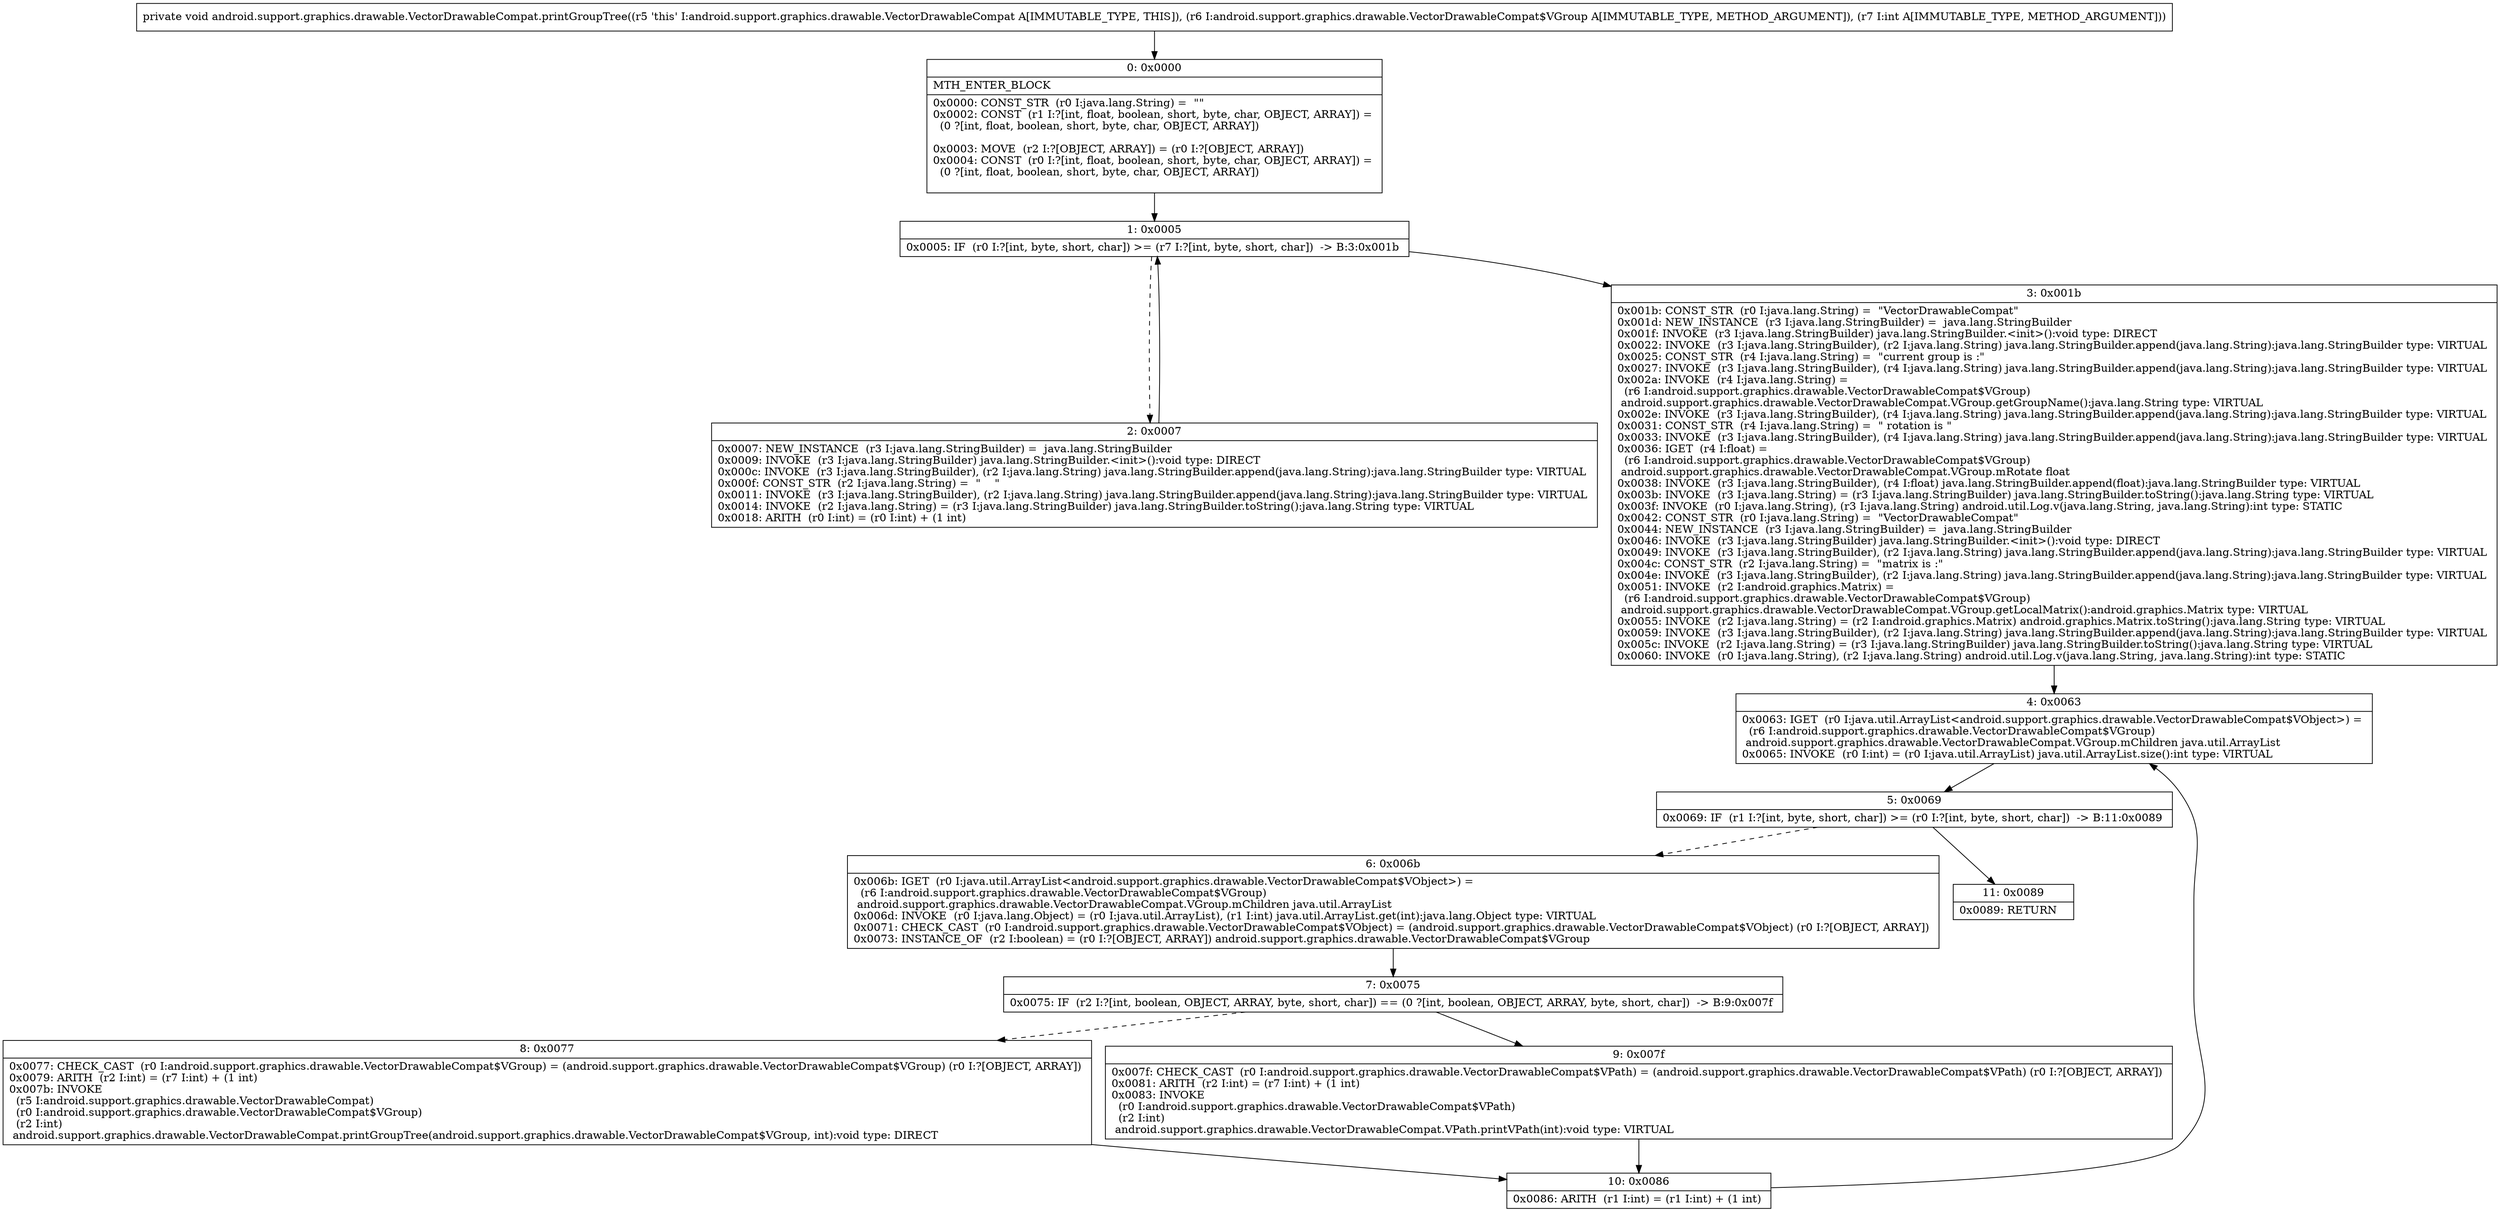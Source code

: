 digraph "CFG forandroid.support.graphics.drawable.VectorDrawableCompat.printGroupTree(Landroid\/support\/graphics\/drawable\/VectorDrawableCompat$VGroup;I)V" {
Node_0 [shape=record,label="{0\:\ 0x0000|MTH_ENTER_BLOCK\l|0x0000: CONST_STR  (r0 I:java.lang.String) =  \"\" \l0x0002: CONST  (r1 I:?[int, float, boolean, short, byte, char, OBJECT, ARRAY]) = \l  (0 ?[int, float, boolean, short, byte, char, OBJECT, ARRAY])\l \l0x0003: MOVE  (r2 I:?[OBJECT, ARRAY]) = (r0 I:?[OBJECT, ARRAY]) \l0x0004: CONST  (r0 I:?[int, float, boolean, short, byte, char, OBJECT, ARRAY]) = \l  (0 ?[int, float, boolean, short, byte, char, OBJECT, ARRAY])\l \l}"];
Node_1 [shape=record,label="{1\:\ 0x0005|0x0005: IF  (r0 I:?[int, byte, short, char]) \>= (r7 I:?[int, byte, short, char])  \-\> B:3:0x001b \l}"];
Node_2 [shape=record,label="{2\:\ 0x0007|0x0007: NEW_INSTANCE  (r3 I:java.lang.StringBuilder) =  java.lang.StringBuilder \l0x0009: INVOKE  (r3 I:java.lang.StringBuilder) java.lang.StringBuilder.\<init\>():void type: DIRECT \l0x000c: INVOKE  (r3 I:java.lang.StringBuilder), (r2 I:java.lang.String) java.lang.StringBuilder.append(java.lang.String):java.lang.StringBuilder type: VIRTUAL \l0x000f: CONST_STR  (r2 I:java.lang.String) =  \"    \" \l0x0011: INVOKE  (r3 I:java.lang.StringBuilder), (r2 I:java.lang.String) java.lang.StringBuilder.append(java.lang.String):java.lang.StringBuilder type: VIRTUAL \l0x0014: INVOKE  (r2 I:java.lang.String) = (r3 I:java.lang.StringBuilder) java.lang.StringBuilder.toString():java.lang.String type: VIRTUAL \l0x0018: ARITH  (r0 I:int) = (r0 I:int) + (1 int) \l}"];
Node_3 [shape=record,label="{3\:\ 0x001b|0x001b: CONST_STR  (r0 I:java.lang.String) =  \"VectorDrawableCompat\" \l0x001d: NEW_INSTANCE  (r3 I:java.lang.StringBuilder) =  java.lang.StringBuilder \l0x001f: INVOKE  (r3 I:java.lang.StringBuilder) java.lang.StringBuilder.\<init\>():void type: DIRECT \l0x0022: INVOKE  (r3 I:java.lang.StringBuilder), (r2 I:java.lang.String) java.lang.StringBuilder.append(java.lang.String):java.lang.StringBuilder type: VIRTUAL \l0x0025: CONST_STR  (r4 I:java.lang.String) =  \"current group is :\" \l0x0027: INVOKE  (r3 I:java.lang.StringBuilder), (r4 I:java.lang.String) java.lang.StringBuilder.append(java.lang.String):java.lang.StringBuilder type: VIRTUAL \l0x002a: INVOKE  (r4 I:java.lang.String) = \l  (r6 I:android.support.graphics.drawable.VectorDrawableCompat$VGroup)\l android.support.graphics.drawable.VectorDrawableCompat.VGroup.getGroupName():java.lang.String type: VIRTUAL \l0x002e: INVOKE  (r3 I:java.lang.StringBuilder), (r4 I:java.lang.String) java.lang.StringBuilder.append(java.lang.String):java.lang.StringBuilder type: VIRTUAL \l0x0031: CONST_STR  (r4 I:java.lang.String) =  \" rotation is \" \l0x0033: INVOKE  (r3 I:java.lang.StringBuilder), (r4 I:java.lang.String) java.lang.StringBuilder.append(java.lang.String):java.lang.StringBuilder type: VIRTUAL \l0x0036: IGET  (r4 I:float) = \l  (r6 I:android.support.graphics.drawable.VectorDrawableCompat$VGroup)\l android.support.graphics.drawable.VectorDrawableCompat.VGroup.mRotate float \l0x0038: INVOKE  (r3 I:java.lang.StringBuilder), (r4 I:float) java.lang.StringBuilder.append(float):java.lang.StringBuilder type: VIRTUAL \l0x003b: INVOKE  (r3 I:java.lang.String) = (r3 I:java.lang.StringBuilder) java.lang.StringBuilder.toString():java.lang.String type: VIRTUAL \l0x003f: INVOKE  (r0 I:java.lang.String), (r3 I:java.lang.String) android.util.Log.v(java.lang.String, java.lang.String):int type: STATIC \l0x0042: CONST_STR  (r0 I:java.lang.String) =  \"VectorDrawableCompat\" \l0x0044: NEW_INSTANCE  (r3 I:java.lang.StringBuilder) =  java.lang.StringBuilder \l0x0046: INVOKE  (r3 I:java.lang.StringBuilder) java.lang.StringBuilder.\<init\>():void type: DIRECT \l0x0049: INVOKE  (r3 I:java.lang.StringBuilder), (r2 I:java.lang.String) java.lang.StringBuilder.append(java.lang.String):java.lang.StringBuilder type: VIRTUAL \l0x004c: CONST_STR  (r2 I:java.lang.String) =  \"matrix is :\" \l0x004e: INVOKE  (r3 I:java.lang.StringBuilder), (r2 I:java.lang.String) java.lang.StringBuilder.append(java.lang.String):java.lang.StringBuilder type: VIRTUAL \l0x0051: INVOKE  (r2 I:android.graphics.Matrix) = \l  (r6 I:android.support.graphics.drawable.VectorDrawableCompat$VGroup)\l android.support.graphics.drawable.VectorDrawableCompat.VGroup.getLocalMatrix():android.graphics.Matrix type: VIRTUAL \l0x0055: INVOKE  (r2 I:java.lang.String) = (r2 I:android.graphics.Matrix) android.graphics.Matrix.toString():java.lang.String type: VIRTUAL \l0x0059: INVOKE  (r3 I:java.lang.StringBuilder), (r2 I:java.lang.String) java.lang.StringBuilder.append(java.lang.String):java.lang.StringBuilder type: VIRTUAL \l0x005c: INVOKE  (r2 I:java.lang.String) = (r3 I:java.lang.StringBuilder) java.lang.StringBuilder.toString():java.lang.String type: VIRTUAL \l0x0060: INVOKE  (r0 I:java.lang.String), (r2 I:java.lang.String) android.util.Log.v(java.lang.String, java.lang.String):int type: STATIC \l}"];
Node_4 [shape=record,label="{4\:\ 0x0063|0x0063: IGET  (r0 I:java.util.ArrayList\<android.support.graphics.drawable.VectorDrawableCompat$VObject\>) = \l  (r6 I:android.support.graphics.drawable.VectorDrawableCompat$VGroup)\l android.support.graphics.drawable.VectorDrawableCompat.VGroup.mChildren java.util.ArrayList \l0x0065: INVOKE  (r0 I:int) = (r0 I:java.util.ArrayList) java.util.ArrayList.size():int type: VIRTUAL \l}"];
Node_5 [shape=record,label="{5\:\ 0x0069|0x0069: IF  (r1 I:?[int, byte, short, char]) \>= (r0 I:?[int, byte, short, char])  \-\> B:11:0x0089 \l}"];
Node_6 [shape=record,label="{6\:\ 0x006b|0x006b: IGET  (r0 I:java.util.ArrayList\<android.support.graphics.drawable.VectorDrawableCompat$VObject\>) = \l  (r6 I:android.support.graphics.drawable.VectorDrawableCompat$VGroup)\l android.support.graphics.drawable.VectorDrawableCompat.VGroup.mChildren java.util.ArrayList \l0x006d: INVOKE  (r0 I:java.lang.Object) = (r0 I:java.util.ArrayList), (r1 I:int) java.util.ArrayList.get(int):java.lang.Object type: VIRTUAL \l0x0071: CHECK_CAST  (r0 I:android.support.graphics.drawable.VectorDrawableCompat$VObject) = (android.support.graphics.drawable.VectorDrawableCompat$VObject) (r0 I:?[OBJECT, ARRAY]) \l0x0073: INSTANCE_OF  (r2 I:boolean) = (r0 I:?[OBJECT, ARRAY]) android.support.graphics.drawable.VectorDrawableCompat$VGroup \l}"];
Node_7 [shape=record,label="{7\:\ 0x0075|0x0075: IF  (r2 I:?[int, boolean, OBJECT, ARRAY, byte, short, char]) == (0 ?[int, boolean, OBJECT, ARRAY, byte, short, char])  \-\> B:9:0x007f \l}"];
Node_8 [shape=record,label="{8\:\ 0x0077|0x0077: CHECK_CAST  (r0 I:android.support.graphics.drawable.VectorDrawableCompat$VGroup) = (android.support.graphics.drawable.VectorDrawableCompat$VGroup) (r0 I:?[OBJECT, ARRAY]) \l0x0079: ARITH  (r2 I:int) = (r7 I:int) + (1 int) \l0x007b: INVOKE  \l  (r5 I:android.support.graphics.drawable.VectorDrawableCompat)\l  (r0 I:android.support.graphics.drawable.VectorDrawableCompat$VGroup)\l  (r2 I:int)\l android.support.graphics.drawable.VectorDrawableCompat.printGroupTree(android.support.graphics.drawable.VectorDrawableCompat$VGroup, int):void type: DIRECT \l}"];
Node_9 [shape=record,label="{9\:\ 0x007f|0x007f: CHECK_CAST  (r0 I:android.support.graphics.drawable.VectorDrawableCompat$VPath) = (android.support.graphics.drawable.VectorDrawableCompat$VPath) (r0 I:?[OBJECT, ARRAY]) \l0x0081: ARITH  (r2 I:int) = (r7 I:int) + (1 int) \l0x0083: INVOKE  \l  (r0 I:android.support.graphics.drawable.VectorDrawableCompat$VPath)\l  (r2 I:int)\l android.support.graphics.drawable.VectorDrawableCompat.VPath.printVPath(int):void type: VIRTUAL \l}"];
Node_10 [shape=record,label="{10\:\ 0x0086|0x0086: ARITH  (r1 I:int) = (r1 I:int) + (1 int) \l}"];
Node_11 [shape=record,label="{11\:\ 0x0089|0x0089: RETURN   \l}"];
MethodNode[shape=record,label="{private void android.support.graphics.drawable.VectorDrawableCompat.printGroupTree((r5 'this' I:android.support.graphics.drawable.VectorDrawableCompat A[IMMUTABLE_TYPE, THIS]), (r6 I:android.support.graphics.drawable.VectorDrawableCompat$VGroup A[IMMUTABLE_TYPE, METHOD_ARGUMENT]), (r7 I:int A[IMMUTABLE_TYPE, METHOD_ARGUMENT])) }"];
MethodNode -> Node_0;
Node_0 -> Node_1;
Node_1 -> Node_2[style=dashed];
Node_1 -> Node_3;
Node_2 -> Node_1;
Node_3 -> Node_4;
Node_4 -> Node_5;
Node_5 -> Node_6[style=dashed];
Node_5 -> Node_11;
Node_6 -> Node_7;
Node_7 -> Node_8[style=dashed];
Node_7 -> Node_9;
Node_8 -> Node_10;
Node_9 -> Node_10;
Node_10 -> Node_4;
}


